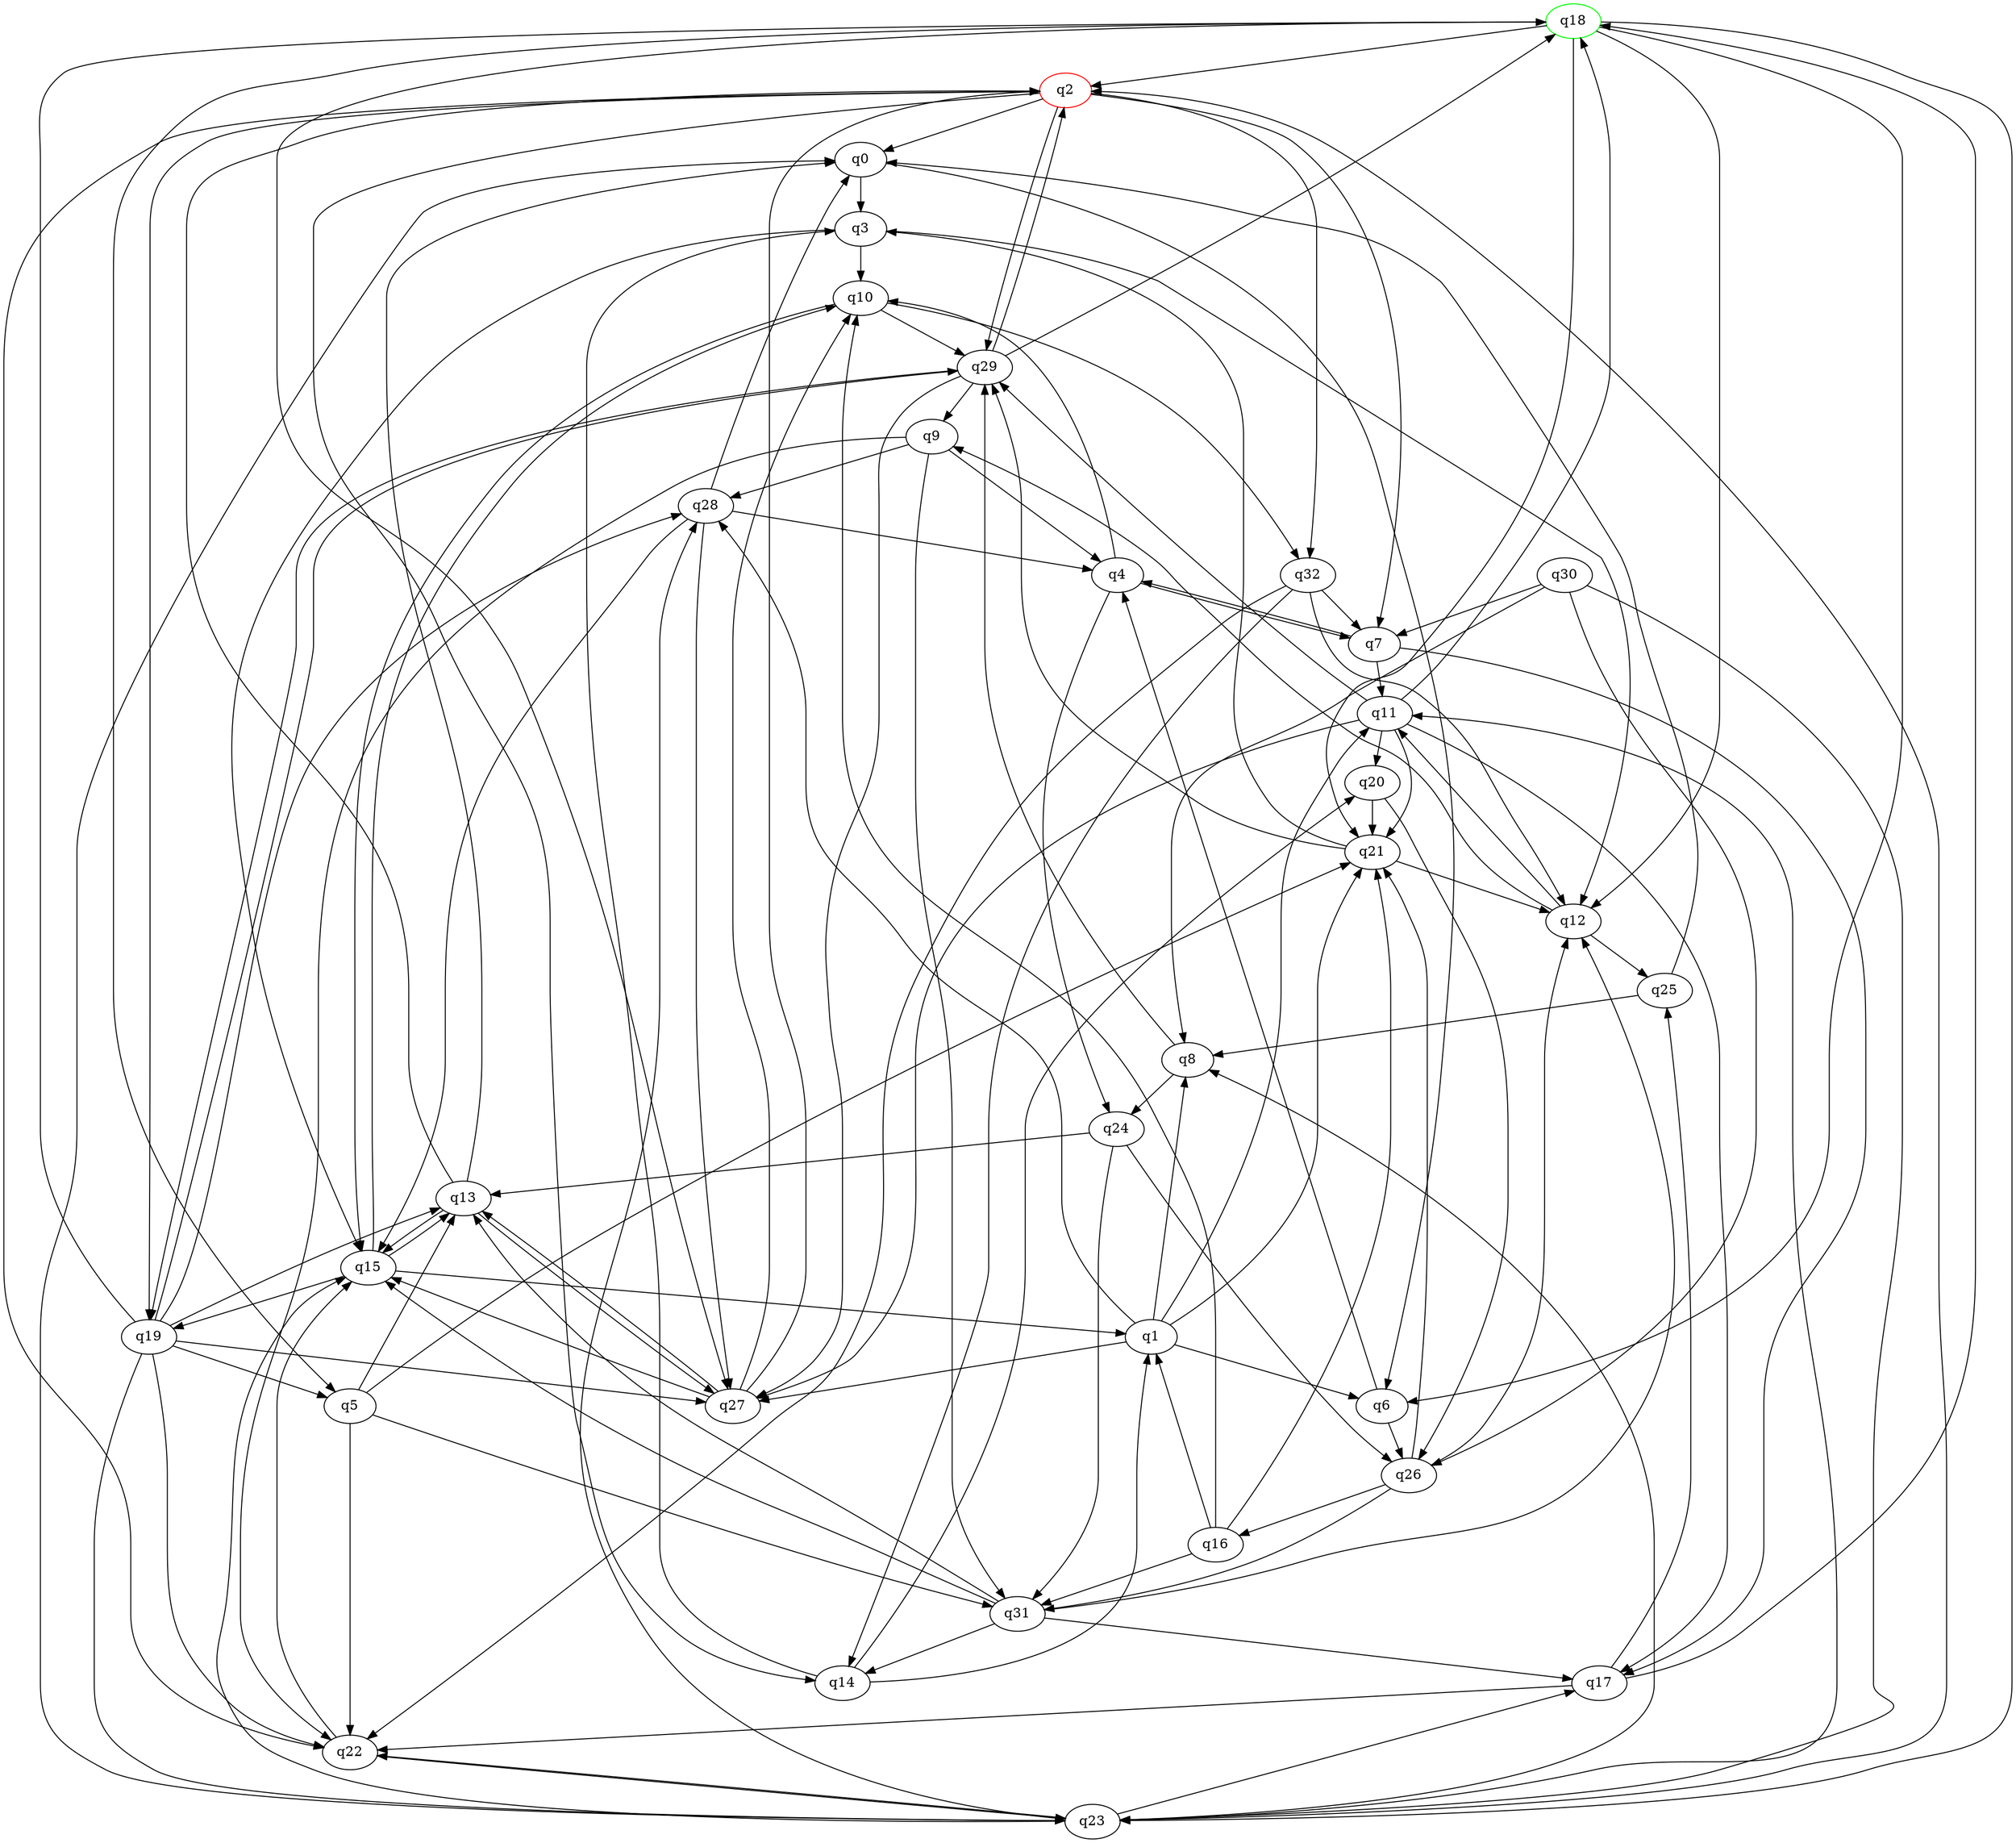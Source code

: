 digraph A{
q18 [initial=1,color=green];
q2 [final=1,color=red];
q0 -> q3;
q0 -> q6;
q1 -> q6;
q1 -> q8;
q1 -> q11;
q1 -> q21;
q1 -> q27;
q1 -> q28;
q2 -> q0;
q2 -> q7;
q2 -> q14;
q2 -> q19;
q2 -> q22;
q2 -> q29;
q2 -> q32;
q3 -> q10;
q3 -> q12;
q3 -> q15;
q4 -> q7;
q4 -> q10;
q4 -> q24;
q5 -> q13;
q5 -> q21;
q5 -> q22;
q5 -> q31;
q6 -> q4;
q6 -> q26;
q7 -> q4;
q7 -> q11;
q7 -> q17;
q8 -> q24;
q8 -> q29;
q9 -> q4;
q9 -> q22;
q9 -> q28;
q9 -> q31;
q10 -> q15;
q10 -> q29;
q10 -> q32;
q11 -> q17;
q11 -> q18;
q11 -> q20;
q11 -> q21;
q11 -> q27;
q11 -> q29;
q12 -> q9;
q12 -> q11;
q12 -> q25;
q13 -> q0;
q13 -> q2;
q13 -> q15;
q13 -> q27;
q14 -> q1;
q14 -> q3;
q14 -> q20;
q15 -> q1;
q15 -> q10;
q15 -> q13;
q15 -> q19;
q16 -> q1;
q16 -> q10;
q16 -> q21;
q16 -> q31;
q17 -> q18;
q17 -> q22;
q17 -> q25;
q18 -> q2;
q18 -> q5;
q18 -> q6;
q18 -> q12;
q18 -> q21;
q18 -> q23;
q18 -> q27;
q19 -> q5;
q19 -> q13;
q19 -> q18;
q19 -> q22;
q19 -> q23;
q19 -> q27;
q19 -> q28;
q19 -> q29;
q20 -> q21;
q20 -> q26;
q21 -> q3;
q21 -> q12;
q21 -> q29;
q22 -> q15;
q22 -> q23;
q23 -> q0;
q23 -> q2;
q23 -> q8;
q23 -> q11;
q23 -> q15;
q23 -> q17;
q23 -> q22;
q23 -> q28;
q24 -> q13;
q24 -> q26;
q24 -> q31;
q25 -> q0;
q25 -> q8;
q26 -> q12;
q26 -> q16;
q26 -> q21;
q26 -> q31;
q27 -> q2;
q27 -> q10;
q27 -> q13;
q27 -> q15;
q28 -> q0;
q28 -> q4;
q28 -> q15;
q28 -> q27;
q29 -> q2;
q29 -> q9;
q29 -> q18;
q29 -> q19;
q29 -> q27;
q30 -> q7;
q30 -> q8;
q30 -> q23;
q30 -> q26;
q31 -> q12;
q31 -> q13;
q31 -> q14;
q31 -> q15;
q31 -> q17;
q32 -> q7;
q32 -> q12;
q32 -> q14;
q32 -> q22;
}